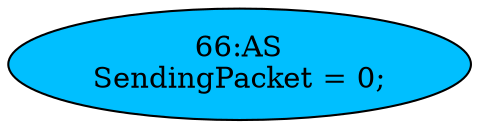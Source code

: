 strict digraph "" {
	node [label="\N"];
	"66:AS"	 [ast="<pyverilog.vparser.ast.Assign object at 0x7f9d4b7f5110>",
		def_var="['SendingPacket']",
		fillcolor=deepskyblue,
		label="66:AS
SendingPacket = 0;",
		statements="[]",
		style=filled,
		typ=Assign,
		use_var="[]"];
}

